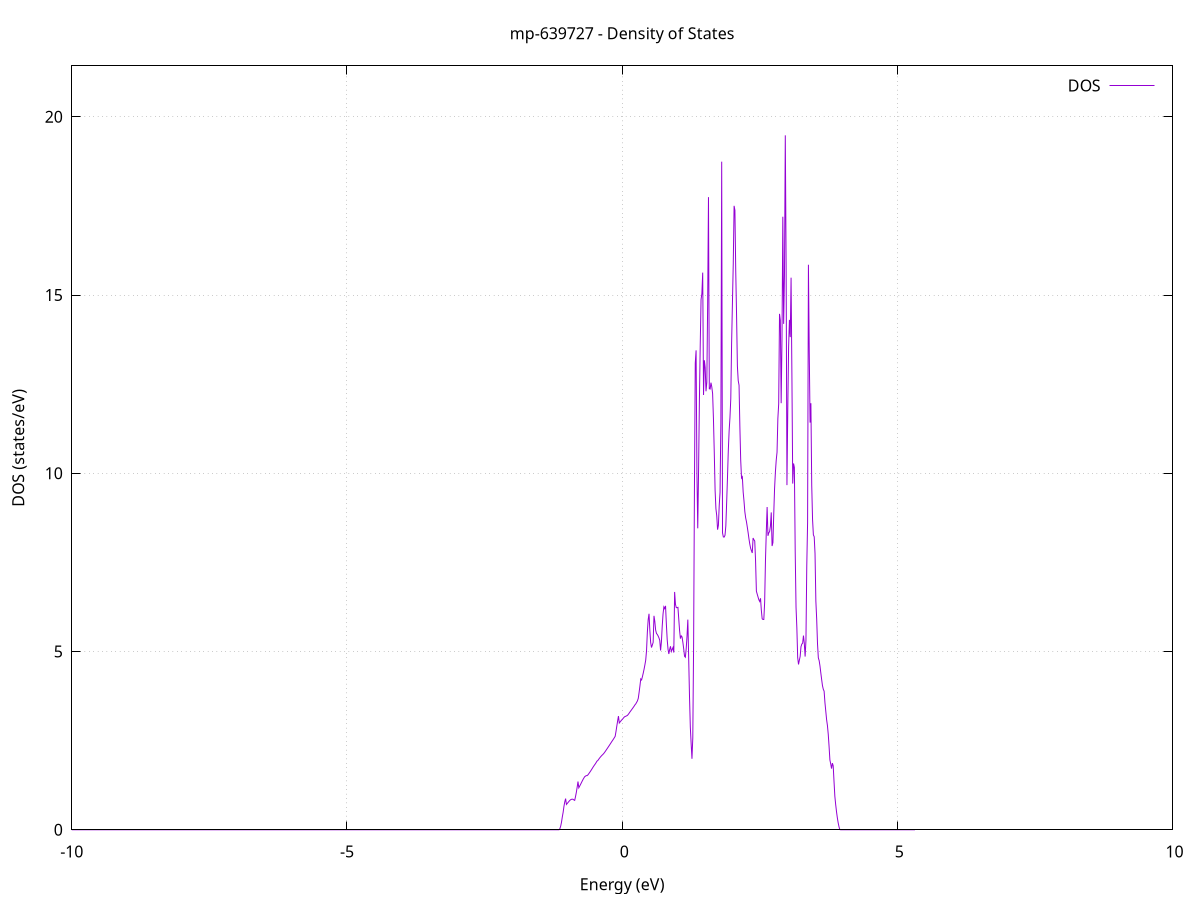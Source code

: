 set title 'mp-639727 - Density of States'
set xlabel 'Energy (eV)'
set ylabel 'DOS (states/eV)'
set grid
set xrange [-10:10]
set yrange [0:21.430]
set xzeroaxis lt -1
set terminal png size 800,600
set output 'mp-639727_dos_gnuplot.png'
plot '-' using 1:2 with lines title 'DOS'
-24.693800 0.000000
-24.678800 0.000000
-24.663800 0.000000
-24.648800 0.000000
-24.633800 0.000000
-24.618800 0.000000
-24.603800 0.000000
-24.588800 0.000000
-24.573800 0.000000
-24.558800 0.000000
-24.543700 0.000000
-24.528700 0.000000
-24.513700 0.000000
-24.498700 0.000000
-24.483700 0.000000
-24.468700 0.000000
-24.453700 0.000000
-24.438700 0.000000
-24.423700 0.000000
-24.408700 0.000000
-24.393700 0.000000
-24.378700 0.000000
-24.363700 0.000000
-24.348700 0.000000
-24.333600 0.000000
-24.318600 0.000000
-24.303600 0.000000
-24.288600 0.000000
-24.273600 0.000000
-24.258600 0.000000
-24.243600 0.000000
-24.228600 0.000000
-24.213600 0.000000
-24.198600 0.000000
-24.183600 0.000000
-24.168600 0.000000
-24.153600 0.000000
-24.138600 0.000000
-24.123500 0.000000
-24.108500 0.000000
-24.093500 0.000000
-24.078500 0.000000
-24.063500 0.000000
-24.048500 0.000000
-24.033500 0.000000
-24.018500 0.000000
-24.003500 0.000000
-23.988500 0.000000
-23.973500 0.000000
-23.958500 0.000000
-23.943500 0.000000
-23.928500 0.000000
-23.913400 0.000000
-23.898400 0.000000
-23.883400 0.000000
-23.868400 0.000000
-23.853400 0.000000
-23.838400 0.000000
-23.823400 0.000000
-23.808400 0.000000
-23.793400 0.000000
-23.778400 0.000000
-23.763400 0.000000
-23.748400 0.000000
-23.733400 0.000000
-23.718400 0.000000
-23.703300 0.000000
-23.688300 0.000000
-23.673300 0.000000
-23.658300 0.000000
-23.643300 0.000000
-23.628300 0.000000
-23.613300 0.000000
-23.598300 0.000000
-23.583300 0.000000
-23.568300 0.000000
-23.553300 0.000000
-23.538300 0.000000
-23.523300 0.000000
-23.508300 0.000000
-23.493200 0.000000
-23.478200 0.000000
-23.463200 0.000000
-23.448200 0.000000
-23.433200 0.000000
-23.418200 0.000000
-23.403200 0.000000
-23.388200 0.000000
-23.373200 0.000000
-23.358200 0.000000
-23.343200 0.000000
-23.328200 377.783600
-23.313200 0.000000
-23.298100 0.000000
-23.283100 0.000000
-23.268100 0.000000
-23.253100 0.000000
-23.238100 0.000000
-23.223100 0.000000
-23.208100 0.000000
-23.193100 0.000000
-23.178100 0.000000
-23.163100 0.000000
-23.148100 0.000000
-23.133100 0.000000
-23.118100 0.000000
-23.103100 0.000000
-23.088000 0.000000
-23.073000 0.000000
-23.058000 0.000000
-23.043000 0.000000
-23.028000 0.000000
-23.013000 0.000000
-22.998000 0.000000
-22.983000 0.000000
-22.968000 0.000000
-22.953000 0.000000
-22.938000 0.000000
-22.923000 0.000000
-22.908000 0.000000
-22.893000 0.000000
-22.877900 0.000000
-22.862900 0.000000
-22.847900 0.000000
-22.832900 0.000000
-22.817900 0.000000
-22.802900 0.000000
-22.787900 0.000000
-22.772900 0.000000
-22.757900 0.000000
-22.742900 0.000000
-22.727900 0.000000
-22.712900 0.000000
-22.697900 0.000000
-22.682900 0.000000
-22.667800 0.000000
-22.652800 0.000000
-22.637800 0.000000
-22.622800 0.000000
-22.607800 0.000000
-22.592800 0.000000
-22.577800 0.000000
-22.562800 0.000000
-22.547800 0.000000
-22.532800 0.000000
-22.517800 0.000000
-22.502800 0.000000
-22.487800 0.000000
-22.472800 0.000000
-22.457700 0.000000
-22.442700 0.000000
-22.427700 0.000000
-22.412700 0.000000
-22.397700 0.000000
-22.382700 0.000000
-22.367700 0.000000
-22.352700 0.000000
-22.337700 0.000000
-22.322700 0.000000
-22.307700 0.000000
-22.292700 0.000000
-22.277700 0.000000
-22.262700 0.000000
-22.247600 0.000000
-22.232600 0.000000
-22.217600 0.000000
-22.202600 0.000000
-22.187600 0.000000
-22.172600 0.000000
-22.157600 0.000000
-22.142600 0.000000
-22.127600 0.000000
-22.112600 0.000000
-22.097600 0.000000
-22.082600 0.000000
-22.067600 0.000000
-22.052500 0.000000
-22.037500 0.000000
-22.022500 0.000000
-22.007500 0.000000
-21.992500 0.000000
-21.977500 0.000000
-21.962500 0.000000
-21.947500 0.000000
-21.932500 0.000000
-21.917500 0.000000
-21.902500 0.000000
-21.887500 0.000000
-21.872500 0.000000
-21.857500 0.000000
-21.842400 0.000000
-21.827400 0.000000
-21.812400 0.000000
-21.797400 0.000000
-21.782400 0.000000
-21.767400 0.000000
-21.752400 0.000000
-21.737400 0.000000
-21.722400 0.000000
-21.707400 0.000000
-21.692400 0.000000
-21.677400 0.000000
-21.662400 0.000000
-21.647400 0.000000
-21.632300 0.000000
-21.617300 0.000000
-21.602300 0.000000
-21.587300 0.000000
-21.572300 0.000000
-21.557300 0.000000
-21.542300 0.000000
-21.527300 0.000000
-21.512300 0.000000
-21.497300 0.000000
-21.482300 0.000000
-21.467300 0.000000
-21.452300 0.000000
-21.437300 0.000000
-21.422200 0.000000
-21.407200 0.000000
-21.392200 0.000000
-21.377200 0.000000
-21.362200 0.000000
-21.347200 0.000000
-21.332200 0.000000
-21.317200 0.000000
-21.302200 0.000000
-21.287200 0.000000
-21.272200 0.000000
-21.257200 0.000000
-21.242200 0.000000
-21.227200 0.000000
-21.212100 0.000000
-21.197100 0.000000
-21.182100 0.000000
-21.167100 0.000000
-21.152100 0.000000
-21.137100 0.000000
-21.122100 0.000000
-21.107100 0.000000
-21.092100 0.000000
-21.077100 0.000000
-21.062100 0.000000
-21.047100 0.000000
-21.032100 0.000000
-21.017100 0.000000
-21.002000 0.000000
-20.987000 0.000000
-20.972000 0.000000
-20.957000 0.000000
-20.942000 0.000000
-20.927000 0.000000
-20.912000 0.000000
-20.897000 0.000000
-20.882000 0.000000
-20.867000 0.000000
-20.852000 0.000000
-20.837000 0.000000
-20.822000 0.000000
-20.806900 0.000000
-20.791900 0.000000
-20.776900 0.000000
-20.761900 0.000000
-20.746900 0.000000
-20.731900 0.000000
-20.716900 0.000000
-20.701900 0.000000
-20.686900 0.000000
-20.671900 0.000000
-20.656900 0.000000
-20.641900 0.000000
-20.626900 0.000000
-20.611900 0.000000
-20.596800 0.000000
-20.581800 0.000000
-20.566800 0.000000
-20.551800 0.000000
-20.536800 0.000000
-20.521800 0.000000
-20.506800 0.000000
-20.491800 0.000000
-20.476800 0.000000
-20.461800 0.000000
-20.446800 0.000000
-20.431800 0.000000
-20.416800 0.000000
-20.401800 0.000000
-20.386700 0.000000
-20.371700 0.000000
-20.356700 0.000000
-20.341700 0.000000
-20.326700 0.000000
-20.311700 0.000000
-20.296700 0.000000
-20.281700 0.000000
-20.266700 0.000000
-20.251700 0.000000
-20.236700 0.000000
-20.221700 0.000000
-20.206700 0.000000
-20.191700 0.000000
-20.176600 0.000000
-20.161600 0.000000
-20.146600 0.000000
-20.131600 0.000000
-20.116600 0.000000
-20.101600 0.000000
-20.086600 0.000000
-20.071600 0.000000
-20.056600 0.000000
-20.041600 0.000000
-20.026600 0.000000
-20.011600 0.000000
-19.996600 0.000000
-19.981600 0.000000
-19.966500 0.000000
-19.951500 0.000000
-19.936500 0.000000
-19.921500 0.000000
-19.906500 0.000000
-19.891500 0.000000
-19.876500 0.000000
-19.861500 0.000000
-19.846500 0.000000
-19.831500 0.000000
-19.816500 0.000000
-19.801500 0.000000
-19.786500 0.000000
-19.771400 0.000000
-19.756400 0.000000
-19.741400 0.000000
-19.726400 0.000000
-19.711400 0.000000
-19.696400 0.000000
-19.681400 0.000000
-19.666400 0.000000
-19.651400 0.000000
-19.636400 0.000000
-19.621400 0.000000
-19.606400 0.000000
-19.591400 0.000000
-19.576400 0.000000
-19.561300 0.000000
-19.546300 0.000000
-19.531300 0.000000
-19.516300 0.000000
-19.501300 0.000000
-19.486300 0.000000
-19.471300 0.000000
-19.456300 0.000000
-19.441300 0.000000
-19.426300 0.000000
-19.411300 0.000000
-19.396300 0.000000
-19.381300 0.000000
-19.366300 0.000000
-19.351200 0.000000
-19.336200 0.000000
-19.321200 0.000000
-19.306200 0.000000
-19.291200 0.000000
-19.276200 0.000000
-19.261200 0.000000
-19.246200 0.000000
-19.231200 0.000000
-19.216200 0.000000
-19.201200 0.000000
-19.186200 0.000000
-19.171200 0.000000
-19.156200 0.000000
-19.141100 0.000000
-19.126100 0.000000
-19.111100 0.000000
-19.096100 0.000000
-19.081100 0.000000
-19.066100 0.000000
-19.051100 0.000000
-19.036100 0.000000
-19.021100 0.000000
-19.006100 0.000000
-18.991100 0.000000
-18.976100 0.000000
-18.961100 0.000000
-18.946100 0.000000
-18.931000 0.000000
-18.916000 0.000000
-18.901000 0.000000
-18.886000 0.000000
-18.871000 0.000000
-18.856000 0.000000
-18.841000 0.000000
-18.826000 0.000000
-18.811000 0.000000
-18.796000 0.000000
-18.781000 0.000000
-18.766000 0.000000
-18.751000 0.000000
-18.736000 0.000000
-18.720900 0.000000
-18.705900 0.000000
-18.690900 0.000000
-18.675900 0.000000
-18.660900 0.000000
-18.645900 0.000000
-18.630900 0.000000
-18.615900 0.000000
-18.600900 0.000000
-18.585900 0.000000
-18.570900 0.000000
-18.555900 0.000000
-18.540900 0.000000
-18.525800 0.000000
-18.510800 0.000000
-18.495800 0.000000
-18.480800 0.000000
-18.465800 0.000000
-18.450800 0.000000
-18.435800 0.000000
-18.420800 0.000000
-18.405800 0.000000
-18.390800 0.000000
-18.375800 0.000000
-18.360800 0.000000
-18.345800 0.000000
-18.330800 0.000000
-18.315700 0.000000
-18.300700 0.000000
-18.285700 0.000000
-18.270700 0.000000
-18.255700 0.000000
-18.240700 0.000000
-18.225700 0.000000
-18.210700 0.000000
-18.195700 0.000000
-18.180700 0.000000
-18.165700 0.000000
-18.150700 0.000000
-18.135700 0.000000
-18.120700 0.000000
-18.105600 0.000000
-18.090600 0.000000
-18.075600 0.000000
-18.060600 0.000000
-18.045600 0.000000
-18.030600 0.000000
-18.015600 0.000000
-18.000600 0.000000
-17.985600 0.000000
-17.970600 0.000000
-17.955600 0.000000
-17.940600 0.000000
-17.925600 0.000000
-17.910600 0.000000
-17.895500 0.000000
-17.880500 0.000000
-17.865500 0.000000
-17.850500 0.000000
-17.835500 0.000000
-17.820500 0.000000
-17.805500 0.000000
-17.790500 0.000000
-17.775500 0.000000
-17.760500 0.000000
-17.745500 0.000000
-17.730500 0.000000
-17.715500 0.000000
-17.700500 0.000000
-17.685400 0.000000
-17.670400 0.000000
-17.655400 0.000000
-17.640400 0.000000
-17.625400 0.000000
-17.610400 0.000000
-17.595400 0.000000
-17.580400 0.000000
-17.565400 0.000000
-17.550400 0.000000
-17.535400 0.000000
-17.520400 0.000000
-17.505400 0.000000
-17.490400 0.000000
-17.475300 0.000000
-17.460300 0.000000
-17.445300 0.000000
-17.430300 0.000000
-17.415300 0.000000
-17.400300 0.000000
-17.385300 0.000000
-17.370300 0.000000
-17.355300 0.000000
-17.340300 0.000000
-17.325300 0.000000
-17.310300 0.000000
-17.295300 0.000000
-17.280200 0.000000
-17.265200 0.000000
-17.250200 0.000000
-17.235200 0.000000
-17.220200 0.000000
-17.205200 0.000000
-17.190200 0.000000
-17.175200 0.000000
-17.160200 0.000000
-17.145200 0.000000
-17.130200 0.000000
-17.115200 0.000000
-17.100200 0.000000
-17.085200 0.000000
-17.070100 0.000000
-17.055100 0.000000
-17.040100 0.000000
-17.025100 0.000000
-17.010100 0.000000
-16.995100 0.000000
-16.980100 0.000000
-16.965100 0.000000
-16.950100 0.000000
-16.935100 0.000000
-16.920100 0.000000
-16.905100 0.000000
-16.890100 0.000000
-16.875100 0.000000
-16.860000 0.000000
-16.845000 0.000000
-16.830000 0.000000
-16.815000 0.000000
-16.800000 0.000000
-16.785000 0.000000
-16.770000 0.000000
-16.755000 0.000000
-16.740000 0.000000
-16.725000 0.000000
-16.710000 0.000000
-16.695000 0.000000
-16.680000 0.000000
-16.665000 0.000000
-16.649900 0.000000
-16.634900 0.000000
-16.619900 0.000000
-16.604900 0.000000
-16.589900 0.000000
-16.574900 0.000000
-16.559900 0.000000
-16.544900 0.000000
-16.529900 0.000000
-16.514900 0.000000
-16.499900 0.000000
-16.484900 0.000000
-16.469900 0.000000
-16.454900 0.000000
-16.439800 0.000000
-16.424800 0.000000
-16.409800 0.000000
-16.394800 0.000000
-16.379800 0.000000
-16.364800 0.000000
-16.349800 0.000000
-16.334800 0.000000
-16.319800 0.000000
-16.304800 0.000000
-16.289800 0.000000
-16.274800 0.000000
-16.259800 0.000000
-16.244800 0.000000
-16.229700 0.000000
-16.214700 0.000000
-16.199700 0.000000
-16.184700 0.000000
-16.169700 0.000000
-16.154700 0.000000
-16.139700 0.000000
-16.124700 0.000000
-16.109700 0.000000
-16.094700 0.000000
-16.079700 0.000000
-16.064700 0.000000
-16.049700 0.000000
-16.034600 0.000000
-16.019600 0.000000
-16.004600 0.000000
-15.989600 0.000000
-15.974600 0.000000
-15.959600 0.000000
-15.944600 0.000000
-15.929600 0.000000
-15.914600 0.000000
-15.899600 0.000000
-15.884600 0.000000
-15.869600 0.000000
-15.854600 0.000000
-15.839600 0.000000
-15.824500 0.000000
-15.809500 0.000000
-15.794500 0.000000
-15.779500 0.000000
-15.764500 0.000000
-15.749500 0.000000
-15.734500 0.000000
-15.719500 0.000000
-15.704500 0.000000
-15.689500 0.000000
-15.674500 0.000000
-15.659500 0.000000
-15.644500 0.000000
-15.629500 0.000000
-15.614400 0.000000
-15.599400 0.000000
-15.584400 0.000000
-15.569400 0.000000
-15.554400 0.000000
-15.539400 0.000000
-15.524400 0.000000
-15.509400 0.000000
-15.494400 0.000000
-15.479400 0.000000
-15.464400 0.000000
-15.449400 0.000000
-15.434400 0.000000
-15.419400 0.000000
-15.404300 0.000000
-15.389300 0.000000
-15.374300 0.000000
-15.359300 0.000000
-15.344300 0.000000
-15.329300 0.000000
-15.314300 0.000000
-15.299300 0.000000
-15.284300 0.000000
-15.269300 0.000000
-15.254300 0.000000
-15.239300 0.000000
-15.224300 0.000000
-15.209300 0.000000
-15.194200 0.000000
-15.179200 0.000000
-15.164200 0.000000
-15.149200 0.000000
-15.134200 0.000000
-15.119200 0.000000
-15.104200 0.000000
-15.089200 0.000000
-15.074200 0.000000
-15.059200 0.000000
-15.044200 0.000000
-15.029200 0.000000
-15.014200 0.000000
-14.999200 0.000000
-14.984100 0.000000
-14.969100 0.000000
-14.954100 0.000000
-14.939100 0.000000
-14.924100 0.000000
-14.909100 0.000000
-14.894100 0.000000
-14.879100 0.000000
-14.864100 0.000000
-14.849100 0.000000
-14.834100 0.000000
-14.819100 0.000000
-14.804100 0.000000
-14.789000 0.000000
-14.774000 0.000000
-14.759000 0.000000
-14.744000 0.000000
-14.729000 0.000000
-14.714000 0.000000
-14.699000 0.000000
-14.684000 0.000000
-14.669000 0.000000
-14.654000 0.000000
-14.639000 0.000000
-14.624000 0.000000
-14.609000 0.000000
-14.594000 0.000000
-14.578900 0.000000
-14.563900 0.000000
-14.548900 0.000000
-14.533900 0.000000
-14.518900 0.000000
-14.503900 0.000000
-14.488900 0.000000
-14.473900 0.000000
-14.458900 0.000000
-14.443900 0.000000
-14.428900 0.000000
-14.413900 0.000000
-14.398900 0.000000
-14.383900 0.000000
-14.368800 0.000000
-14.353800 0.000000
-14.338800 0.000000
-14.323800 0.000000
-14.308800 0.000000
-14.293800 0.000000
-14.278800 0.000000
-14.263800 0.000000
-14.248800 0.000000
-14.233800 0.000000
-14.218800 0.000000
-14.203800 0.000000
-14.188800 0.000000
-14.173800 0.000000
-14.158700 0.000000
-14.143700 0.000000
-14.128700 0.000000
-14.113700 0.000000
-14.098700 0.000000
-14.083700 0.000000
-14.068700 0.000000
-14.053700 0.000000
-14.038700 0.000000
-14.023700 0.000000
-14.008700 0.000000
-13.993700 0.000000
-13.978700 0.000000
-13.963700 0.000000
-13.948600 0.000000
-13.933600 0.000000
-13.918600 0.000000
-13.903600 0.000000
-13.888600 0.000000
-13.873600 0.000000
-13.858600 0.000000
-13.843600 0.000000
-13.828600 0.000000
-13.813600 0.000000
-13.798600 0.000000
-13.783600 0.000000
-13.768600 0.000000
-13.753600 0.000000
-13.738500 0.000000
-13.723500 0.000000
-13.708500 0.000000
-13.693500 0.000000
-13.678500 0.000000
-13.663500 0.000000
-13.648500 0.000000
-13.633500 0.000000
-13.618500 0.000000
-13.603500 0.000000
-13.588500 0.000000
-13.573500 0.000000
-13.558500 0.000000
-13.543400 0.000000
-13.528400 0.000000
-13.513400 0.000000
-13.498400 0.000000
-13.483400 0.000000
-13.468400 0.000000
-13.453400 0.000000
-13.438400 0.000000
-13.423400 0.000000
-13.408400 0.000000
-13.393400 0.000000
-13.378400 0.000000
-13.363400 0.000000
-13.348400 0.000000
-13.333300 0.000000
-13.318300 0.000000
-13.303300 0.000000
-13.288300 0.000000
-13.273300 0.000000
-13.258300 0.000000
-13.243300 0.000000
-13.228300 0.000000
-13.213300 0.000000
-13.198300 0.000000
-13.183300 0.000000
-13.168300 0.000000
-13.153300 0.000000
-13.138300 0.000000
-13.123200 0.000000
-13.108200 0.000000
-13.093200 0.000000
-13.078200 0.000000
-13.063200 0.000000
-13.048200 0.000000
-13.033200 0.000000
-13.018200 0.000000
-13.003200 0.000000
-12.988200 0.000000
-12.973200 0.000000
-12.958200 0.000000
-12.943200 0.000000
-12.928200 0.000000
-12.913100 0.000000
-12.898100 0.000000
-12.883100 0.000000
-12.868100 0.000000
-12.853100 0.000000
-12.838100 0.000000
-12.823100 0.000000
-12.808100 0.000000
-12.793100 0.000000
-12.778100 0.000000
-12.763100 0.000000
-12.748100 0.000000
-12.733100 0.000000
-12.718100 0.000000
-12.703000 0.000000
-12.688000 0.000000
-12.673000 0.000000
-12.658000 0.000000
-12.643000 0.000000
-12.628000 0.000000
-12.613000 0.000000
-12.598000 0.000000
-12.583000 0.000000
-12.568000 0.000000
-12.553000 0.000000
-12.538000 0.000000
-12.523000 0.000000
-12.508000 0.000000
-12.492900 0.000000
-12.477900 0.000000
-12.462900 0.000000
-12.447900 0.000000
-12.432900 0.000000
-12.417900 0.000000
-12.402900 0.000000
-12.387900 0.000000
-12.372900 0.000000
-12.357900 0.000000
-12.342900 0.000000
-12.327900 0.000000
-12.312900 0.000000
-12.297800 0.000000
-12.282800 0.000000
-12.267800 0.000000
-12.252800 0.000000
-12.237800 0.000000
-12.222800 0.000000
-12.207800 0.000000
-12.192800 0.000000
-12.177800 0.000000
-12.162800 0.000000
-12.147800 0.000000
-12.132800 0.000000
-12.117800 0.000000
-12.102800 0.000000
-12.087700 0.000000
-12.072700 0.000000
-12.057700 0.000000
-12.042700 0.000000
-12.027700 0.000000
-12.012700 0.000000
-11.997700 0.000000
-11.982700 0.000000
-11.967700 0.000000
-11.952700 0.000000
-11.937700 0.000000
-11.922700 0.000000
-11.907700 0.000000
-11.892700 0.000000
-11.877600 0.000000
-11.862600 0.000000
-11.847600 0.000000
-11.832600 0.000000
-11.817600 0.000000
-11.802600 0.000000
-11.787600 0.000000
-11.772600 0.000000
-11.757600 0.000000
-11.742600 0.000000
-11.727600 0.000000
-11.712600 0.000000
-11.697600 0.000000
-11.682600 0.000000
-11.667500 0.000000
-11.652500 0.000000
-11.637500 0.000000
-11.622500 0.000000
-11.607500 0.000000
-11.592500 0.000000
-11.577500 0.000000
-11.562500 0.000000
-11.547500 0.000000
-11.532500 0.000000
-11.517500 0.000000
-11.502500 0.000000
-11.487500 0.000000
-11.472500 0.000000
-11.457400 0.000000
-11.442400 0.000000
-11.427400 0.000000
-11.412400 0.000000
-11.397400 0.000000
-11.382400 0.000000
-11.367400 0.000000
-11.352400 0.000000
-11.337400 0.000000
-11.322400 0.000000
-11.307400 0.000000
-11.292400 0.000000
-11.277400 0.000000
-11.262400 0.000000
-11.247300 0.000000
-11.232300 0.000000
-11.217300 0.000000
-11.202300 0.000000
-11.187300 0.000000
-11.172300 0.000000
-11.157300 0.000000
-11.142300 0.000000
-11.127300 0.000000
-11.112300 0.000000
-11.097300 0.000000
-11.082300 0.000000
-11.067300 0.000000
-11.052200 0.000000
-11.037200 0.000000
-11.022200 0.000000
-11.007200 0.000000
-10.992200 0.000000
-10.977200 0.000000
-10.962200 0.000000
-10.947200 0.000000
-10.932200 0.000000
-10.917200 0.000000
-10.902200 0.000000
-10.887200 0.000000
-10.872200 0.000000
-10.857200 0.000000
-10.842100 0.000000
-10.827100 0.000000
-10.812100 0.000000
-10.797100 0.000000
-10.782100 0.000000
-10.767100 0.000000
-10.752100 0.000000
-10.737100 0.000000
-10.722100 0.000000
-10.707100 0.000000
-10.692100 0.000000
-10.677100 0.000000
-10.662100 0.000000
-10.647100 0.000000
-10.632000 0.000000
-10.617000 0.000000
-10.602000 0.000000
-10.587000 0.000000
-10.572000 0.000000
-10.557000 0.000000
-10.542000 0.000000
-10.527000 0.000000
-10.512000 0.000000
-10.497000 0.000000
-10.482000 0.000000
-10.467000 0.000000
-10.452000 0.000000
-10.437000 0.000000
-10.421900 0.000000
-10.406900 0.000000
-10.391900 0.000000
-10.376900 0.000000
-10.361900 0.000000
-10.346900 0.000000
-10.331900 0.000000
-10.316900 0.000000
-10.301900 0.000000
-10.286900 0.000000
-10.271900 0.000000
-10.256900 0.000000
-10.241900 0.000000
-10.226900 0.000000
-10.211800 0.000000
-10.196800 86.282300
-10.181800 222.016400
-10.166800 139.093400
-10.151800 94.801900
-10.136800 143.992300
-10.121800 253.746800
-10.106800 307.133400
-10.091800 414.714600
-10.076800 99.581300
-10.061800 0.000000
-10.046800 0.000000
-10.031800 0.000000
-10.016800 0.000000
-10.001700 0.000000
-9.986700 0.000000
-9.971700 0.000000
-9.956700 0.000000
-9.941700 0.000000
-9.926700 0.000000
-9.911700 0.000000
-9.896700 0.000000
-9.881700 0.000000
-9.866700 0.000000
-9.851700 0.000000
-9.836700 0.000000
-9.821700 0.000000
-9.806600 0.000000
-9.791600 0.000000
-9.776600 0.000000
-9.761600 0.000000
-9.746600 0.000000
-9.731600 0.000000
-9.716600 0.000000
-9.701600 0.000000
-9.686600 0.000000
-9.671600 0.000000
-9.656600 0.000000
-9.641600 0.000000
-9.626600 0.000000
-9.611600 0.000000
-9.596500 0.000000
-9.581500 0.000000
-9.566500 0.000000
-9.551500 0.000000
-9.536500 0.000000
-9.521500 0.000000
-9.506500 0.000000
-9.491500 0.000000
-9.476500 0.000000
-9.461500 0.000000
-9.446500 0.000000
-9.431500 0.000000
-9.416500 0.000000
-9.401500 0.000000
-9.386400 0.000000
-9.371400 0.000000
-9.356400 0.000000
-9.341400 0.000000
-9.326400 0.000000
-9.311400 0.000000
-9.296400 0.000000
-9.281400 0.000000
-9.266400 0.000000
-9.251400 0.000000
-9.236400 0.000000
-9.221400 0.000000
-9.206400 0.000000
-9.191400 0.000000
-9.176300 0.000000
-9.161300 0.000000
-9.146300 0.000000
-9.131300 0.000000
-9.116300 0.000000
-9.101300 0.000000
-9.086300 0.000000
-9.071300 0.000000
-9.056300 0.000000
-9.041300 0.000000
-9.026300 0.000000
-9.011300 0.000000
-8.996300 0.000000
-8.981300 0.000000
-8.966200 0.000000
-8.951200 0.000000
-8.936200 0.000000
-8.921200 0.000000
-8.906200 0.000000
-8.891200 0.000000
-8.876200 0.000000
-8.861200 0.000000
-8.846200 0.000000
-8.831200 0.000000
-8.816200 0.000000
-8.801200 0.000000
-8.786200 0.000000
-8.771200 0.000000
-8.756100 0.000000
-8.741100 0.000000
-8.726100 0.000000
-8.711100 0.000000
-8.696100 0.000000
-8.681100 0.000000
-8.666100 0.000000
-8.651100 0.000000
-8.636100 0.000000
-8.621100 0.000000
-8.606100 0.000000
-8.591100 0.000000
-8.576100 0.000000
-8.561000 0.000000
-8.546000 0.000000
-8.531000 0.000000
-8.516000 0.000000
-8.501000 0.000000
-8.486000 0.000000
-8.471000 0.000000
-8.456000 0.000000
-8.441000 0.000000
-8.426000 0.000000
-8.411000 0.000000
-8.396000 0.000000
-8.381000 0.000000
-8.366000 0.000000
-8.350900 0.000000
-8.335900 0.000000
-8.320900 0.000000
-8.305900 0.000000
-8.290900 0.000000
-8.275900 0.000000
-8.260900 0.000000
-8.245900 0.000000
-8.230900 0.000000
-8.215900 0.000000
-8.200900 0.000000
-8.185900 0.000000
-8.170900 0.000000
-8.155900 0.000000
-8.140800 0.000000
-8.125800 0.000000
-8.110800 0.000000
-8.095800 0.000000
-8.080800 0.000000
-8.065800 0.000000
-8.050800 0.000000
-8.035800 0.000000
-8.020800 0.000000
-8.005800 0.000000
-7.990800 0.000000
-7.975800 0.000000
-7.960800 0.000000
-7.945800 0.000000
-7.930700 0.000000
-7.915700 0.000000
-7.900700 0.000000
-7.885700 0.000000
-7.870700 0.000000
-7.855700 0.000000
-7.840700 0.000000
-7.825700 0.000000
-7.810700 0.000000
-7.795700 0.000000
-7.780700 0.000000
-7.765700 0.000000
-7.750700 0.000000
-7.735700 0.000000
-7.720600 0.000000
-7.705600 0.000000
-7.690600 0.000000
-7.675600 0.000000
-7.660600 0.000000
-7.645600 0.000000
-7.630600 0.000000
-7.615600 0.000000
-7.600600 0.000000
-7.585600 0.000000
-7.570600 0.000000
-7.555600 0.000000
-7.540600 0.000000
-7.525600 0.000000
-7.510500 0.000000
-7.495500 0.000000
-7.480500 0.000000
-7.465500 0.000000
-7.450500 0.000000
-7.435500 0.000000
-7.420500 0.000000
-7.405500 0.000000
-7.390500 0.000000
-7.375500 0.000000
-7.360500 0.000000
-7.345500 0.000000
-7.330500 0.000000
-7.315400 0.000000
-7.300400 0.000000
-7.285400 0.000000
-7.270400 0.000000
-7.255400 0.000000
-7.240400 0.000000
-7.225400 0.000000
-7.210400 0.000000
-7.195400 0.000000
-7.180400 0.000000
-7.165400 0.000000
-7.150400 0.000000
-7.135400 0.000000
-7.120400 0.000000
-7.105300 0.000000
-7.090300 0.000000
-7.075300 0.000000
-7.060300 0.000000
-7.045300 0.000000
-7.030300 0.000000
-7.015300 0.000000
-7.000300 0.000000
-6.985300 0.000000
-6.970300 0.000000
-6.955300 0.000000
-6.940300 0.000000
-6.925300 0.000000
-6.910300 0.000000
-6.895200 0.000000
-6.880200 0.000000
-6.865200 0.000000
-6.850200 0.000000
-6.835200 0.000000
-6.820200 0.000000
-6.805200 0.000000
-6.790200 0.000000
-6.775200 0.000000
-6.760200 0.000000
-6.745200 0.000000
-6.730200 0.000000
-6.715200 0.000000
-6.700200 0.000000
-6.685100 0.000000
-6.670100 0.000000
-6.655100 0.000000
-6.640100 0.000000
-6.625100 0.000000
-6.610100 0.000000
-6.595100 0.000000
-6.580100 0.000000
-6.565100 0.000000
-6.550100 0.000000
-6.535100 0.000000
-6.520100 0.000000
-6.505100 0.000000
-6.490100 0.000000
-6.475000 0.000000
-6.460000 0.000000
-6.445000 0.000000
-6.430000 0.000000
-6.415000 0.000000
-6.400000 0.000000
-6.385000 0.000000
-6.370000 0.000000
-6.355000 0.000000
-6.340000 0.000000
-6.325000 0.000000
-6.310000 0.000000
-6.295000 0.000000
-6.280000 0.000000
-6.264900 0.000000
-6.249900 0.000000
-6.234900 0.000000
-6.219900 0.000000
-6.204900 0.000000
-6.189900 0.000000
-6.174900 0.000000
-6.159900 0.000000
-6.144900 0.000000
-6.129900 0.000000
-6.114900 0.000000
-6.099900 0.000000
-6.084900 0.000000
-6.069800 0.000000
-6.054800 0.000000
-6.039800 0.000000
-6.024800 0.000000
-6.009800 0.000000
-5.994800 0.000000
-5.979800 0.000000
-5.964800 0.000000
-5.949800 0.000000
-5.934800 0.000000
-5.919800 0.000000
-5.904800 0.000000
-5.889800 0.000000
-5.874800 0.000000
-5.859700 0.000000
-5.844700 0.000000
-5.829700 0.000000
-5.814700 0.000000
-5.799700 0.000000
-5.784700 0.000000
-5.769700 0.000000
-5.754700 0.000000
-5.739700 0.000000
-5.724700 0.000000
-5.709700 0.000000
-5.694700 0.000000
-5.679700 0.000000
-5.664700 0.000000
-5.649600 0.000000
-5.634600 0.000000
-5.619600 0.000000
-5.604600 0.000000
-5.589600 0.000000
-5.574600 0.000000
-5.559600 0.000000
-5.544600 0.000000
-5.529600 0.000000
-5.514600 0.000000
-5.499600 0.000000
-5.484600 0.000000
-5.469600 0.000000
-5.454600 0.000000
-5.439500 0.000000
-5.424500 0.000000
-5.409500 0.000000
-5.394500 0.000000
-5.379500 0.000000
-5.364500 0.000000
-5.349500 0.000000
-5.334500 0.000000
-5.319500 0.000000
-5.304500 0.000000
-5.289500 0.000000
-5.274500 0.000000
-5.259500 0.000000
-5.244500 0.000000
-5.229400 0.000000
-5.214400 0.000000
-5.199400 0.000000
-5.184400 0.000000
-5.169400 0.000000
-5.154400 0.000000
-5.139400 0.000000
-5.124400 0.000000
-5.109400 0.000000
-5.094400 0.000000
-5.079400 0.000000
-5.064400 0.000000
-5.049400 0.000000
-5.034400 0.000000
-5.019300 0.000000
-5.004300 0.000000
-4.989300 0.000000
-4.974300 0.000000
-4.959300 0.000000
-4.944300 0.000000
-4.929300 0.000000
-4.914300 0.000000
-4.899300 0.000000
-4.884300 0.000000
-4.869300 0.000000
-4.854300 0.000000
-4.839300 0.000000
-4.824200 0.000000
-4.809200 0.000000
-4.794200 0.000000
-4.779200 0.000000
-4.764200 0.000000
-4.749200 0.000000
-4.734200 0.000000
-4.719200 0.000000
-4.704200 0.000000
-4.689200 0.000000
-4.674200 0.000000
-4.659200 0.000000
-4.644200 0.000000
-4.629200 0.000000
-4.614100 0.000000
-4.599100 0.000000
-4.584100 0.000000
-4.569100 0.000000
-4.554100 0.000000
-4.539100 0.000000
-4.524100 0.000000
-4.509100 0.000000
-4.494100 0.000000
-4.479100 0.000000
-4.464100 0.000000
-4.449100 0.000000
-4.434100 0.000000
-4.419100 0.000000
-4.404000 0.000000
-4.389000 0.000000
-4.374000 0.000000
-4.359000 0.000000
-4.344000 0.000000
-4.329000 0.000000
-4.314000 0.000000
-4.299000 0.000000
-4.284000 0.000000
-4.269000 0.000000
-4.254000 0.000000
-4.239000 0.000000
-4.224000 0.000000
-4.209000 0.000000
-4.193900 0.000000
-4.178900 0.000000
-4.163900 0.000000
-4.148900 0.000000
-4.133900 0.000000
-4.118900 0.000000
-4.103900 0.000000
-4.088900 0.000000
-4.073900 0.000000
-4.058900 0.000000
-4.043900 0.000000
-4.028900 0.000000
-4.013900 0.000000
-3.998900 0.000000
-3.983800 0.000000
-3.968800 0.000000
-3.953800 0.000000
-3.938800 0.000000
-3.923800 0.000000
-3.908800 0.000000
-3.893800 0.000000
-3.878800 0.000000
-3.863800 0.000000
-3.848800 0.000000
-3.833800 0.000000
-3.818800 0.000000
-3.803800 0.000000
-3.788800 0.000000
-3.773700 0.000000
-3.758700 0.000000
-3.743700 0.000000
-3.728700 0.000000
-3.713700 0.000000
-3.698700 0.000000
-3.683700 0.000000
-3.668700 0.000000
-3.653700 0.000000
-3.638700 0.000000
-3.623700 0.000000
-3.608700 0.000000
-3.593700 0.000000
-3.578600 0.000000
-3.563600 0.000000
-3.548600 0.000000
-3.533600 0.000000
-3.518600 0.000000
-3.503600 0.000000
-3.488600 0.000000
-3.473600 0.000000
-3.458600 0.000000
-3.443600 0.000000
-3.428600 0.000000
-3.413600 0.000000
-3.398600 0.000000
-3.383600 0.000000
-3.368500 0.000000
-3.353500 0.000000
-3.338500 0.000000
-3.323500 0.000000
-3.308500 0.000000
-3.293500 0.000000
-3.278500 0.000000
-3.263500 0.000000
-3.248500 0.000000
-3.233500 0.000000
-3.218500 0.000000
-3.203500 0.000000
-3.188500 0.000000
-3.173500 0.000000
-3.158400 0.000000
-3.143400 0.000000
-3.128400 0.000000
-3.113400 0.000000
-3.098400 0.000000
-3.083400 0.000000
-3.068400 0.000000
-3.053400 0.000000
-3.038400 0.000000
-3.023400 0.000000
-3.008400 0.000000
-2.993400 0.000000
-2.978400 0.000000
-2.963400 0.000000
-2.948300 0.000000
-2.933300 0.000000
-2.918300 0.000000
-2.903300 0.000000
-2.888300 0.000000
-2.873300 0.000000
-2.858300 0.000000
-2.843300 0.000000
-2.828300 0.000000
-2.813300 0.000000
-2.798300 0.000000
-2.783300 0.000000
-2.768300 0.000000
-2.753300 0.000000
-2.738200 0.000000
-2.723200 0.000000
-2.708200 0.000000
-2.693200 0.000000
-2.678200 0.000000
-2.663200 0.000000
-2.648200 0.000000
-2.633200 0.000000
-2.618200 0.000000
-2.603200 0.000000
-2.588200 0.000000
-2.573200 0.000000
-2.558200 0.000000
-2.543200 0.000000
-2.528100 0.000000
-2.513100 0.000000
-2.498100 0.000000
-2.483100 0.000000
-2.468100 0.000000
-2.453100 0.000000
-2.438100 0.000000
-2.423100 0.000000
-2.408100 0.000000
-2.393100 0.000000
-2.378100 0.000000
-2.363100 0.000000
-2.348100 0.000000
-2.333000 0.000000
-2.318000 0.000000
-2.303000 0.000000
-2.288000 0.000000
-2.273000 0.000000
-2.258000 0.000000
-2.243000 0.000000
-2.228000 0.000000
-2.213000 0.000000
-2.198000 0.000000
-2.183000 0.000000
-2.168000 0.000000
-2.153000 0.000000
-2.138000 0.000000
-2.122900 0.000000
-2.107900 0.000000
-2.092900 0.000000
-2.077900 0.000000
-2.062900 0.000000
-2.047900 0.000000
-2.032900 0.000000
-2.017900 0.000000
-2.002900 0.000000
-1.987900 0.000000
-1.972900 0.000000
-1.957900 0.000000
-1.942900 0.000000
-1.927900 0.000000
-1.912800 0.000000
-1.897800 0.000000
-1.882800 0.000000
-1.867800 0.000000
-1.852800 0.000000
-1.837800 0.000000
-1.822800 0.000000
-1.807800 0.000000
-1.792800 0.000000
-1.777800 0.000000
-1.762800 0.000000
-1.747800 0.000000
-1.732800 0.000000
-1.717800 0.000000
-1.702700 0.000000
-1.687700 0.000000
-1.672700 0.000000
-1.657700 0.000000
-1.642700 0.000000
-1.627700 0.000000
-1.612700 0.000000
-1.597700 0.000000
-1.582700 0.000000
-1.567700 0.000000
-1.552700 0.000000
-1.537700 0.000000
-1.522700 0.000000
-1.507700 0.000000
-1.492600 0.000000
-1.477600 0.000000
-1.462600 0.000000
-1.447600 0.000000
-1.432600 0.000000
-1.417600 0.000000
-1.402600 0.000000
-1.387600 0.000000
-1.372600 0.000000
-1.357600 0.000000
-1.342600 0.000000
-1.327600 0.000000
-1.312600 0.000000
-1.297600 0.000000
-1.282500 0.000000
-1.267500 0.000000
-1.252500 0.000000
-1.237500 0.000000
-1.222500 0.000000
-1.207500 0.000000
-1.192500 0.000000
-1.177500 0.000000
-1.162500 0.000000
-1.147500 0.000500
-1.132500 0.027700
-1.117500 0.096300
-1.102500 0.206200
-1.087400 0.357500
-1.072400 0.487900
-1.057400 0.655600
-1.042400 0.784300
-1.027400 0.874300
-1.012400 0.711000
-0.997400 0.738800
-0.982400 0.766600
-0.967400 0.794300
-0.952400 0.821200
-0.937400 0.841300
-0.922400 0.853600
-0.907400 0.858100
-0.892400 0.855100
-0.877300 0.836700
-0.862300 0.824900
-0.847300 0.929400
-0.832300 1.049800
-0.817300 1.193800
-0.802300 1.352400
-0.787300 1.178400
-0.772300 1.222700
-0.757300 1.267900
-0.742300 1.314100
-0.727300 1.361300
-0.712300 1.406800
-0.697300 1.446500
-0.682300 1.485700
-0.667200 1.503900
-0.652200 1.519700
-0.637200 1.519700
-0.622200 1.539200
-0.607200 1.571200
-0.592200 1.603700
-0.577200 1.637600
-0.562200 1.673000
-0.547200 1.709700
-0.532200 1.748100
-0.517200 1.783700
-0.502200 1.817400
-0.487200 1.849400
-0.472200 1.886500
-0.457100 1.926100
-0.442100 1.942300
-0.427100 1.975400
-0.412100 2.007100
-0.397100 2.036400
-0.382100 2.063500
-0.367100 2.088600
-0.352100 2.110000
-0.337100 2.135500
-0.322100 2.163900
-0.307100 2.196800
-0.292100 2.231000
-0.277100 2.265300
-0.262100 2.299900
-0.247000 2.334600
-0.232000 2.369700
-0.217000 2.405000
-0.202000 2.440800
-0.187000 2.477200
-0.172000 2.510400
-0.157000 2.545800
-0.142000 2.582800
-0.127000 2.621100
-0.112000 2.754900
-0.097000 2.908600
-0.082000 3.053200
-0.067000 3.188800
-0.052000 2.995500
-0.036900 3.025600
-0.021900 3.054400
-0.006900 3.081900
0.008100 3.106200
0.023100 3.134100
0.038100 3.161700
0.053100 3.177600
0.068100 3.186300
0.083100 3.197400
0.098100 3.211800
0.113100 3.241400
0.128100 3.273400
0.143100 3.307800
0.158200 3.338900
0.173200 3.371100
0.188200 3.403200
0.203200 3.435300
0.218200 3.468800
0.233200 3.505600
0.248200 3.533100
0.263200 3.574800
0.278200 3.616900
0.293200 3.689000
0.308200 3.854600
0.323200 4.035100
0.338200 4.231200
0.353200 4.203800
0.368300 4.294700
0.383300 4.395000
0.398300 4.503900
0.413300 4.626100
0.428300 4.759500
0.443300 5.030200
0.458300 5.550200
0.473300 5.897600
0.488300 6.059800
0.503300 5.590700
0.518300 5.252600
0.533300 5.112600
0.548300 5.182500
0.563300 5.255600
0.578400 6.001800
0.593400 5.847200
0.608400 5.604100
0.623400 5.510100
0.638400 5.479600
0.653400 5.437800
0.668400 5.384500
0.683400 5.314200
0.698400 5.028900
0.713400 5.272200
0.728400 5.715000
0.743400 6.057500
0.758400 6.253300
0.773400 6.205500
0.788500 6.281400
0.803500 5.772600
0.818500 5.335400
0.833500 5.066500
0.848500 4.931900
0.863500 5.059800
0.878500 5.147600
0.893500 5.001900
0.908500 5.058300
0.923500 5.114000
0.938500 4.972100
0.953500 6.671700
0.968500 6.327400
0.983500 6.232200
0.998600 6.230500
1.013600 6.239700
1.028600 5.913800
1.043600 5.590600
1.058600 5.362900
1.073600 5.439200
1.088600 5.409600
1.103600 5.256600
1.118600 5.075100
1.133600 4.868400
1.148600 4.840800
1.163600 5.071400
1.178600 5.427300
1.193600 5.894800
1.208700 4.832400
1.223700 3.759300
1.238700 2.882000
1.253700 2.416300
1.268700 1.992200
1.283700 2.577600
1.298700 5.217100
1.313700 9.606200
1.328700 13.091500
1.343700 13.449900
1.358700 10.001700
1.373700 8.456100
1.388700 10.081400
1.403800 12.030100
1.418800 13.589900
1.433800 14.876900
1.448800 15.042200
1.463800 15.630400
1.478800 12.196900
1.493800 13.172300
1.508800 12.965200
1.523800 12.301900
1.538800 12.554200
1.553800 14.772900
1.568800 17.747500
1.583800 12.372400
1.598800 12.364200
1.613900 12.543300
1.628900 12.423600
1.643900 12.234900
1.658900 11.531900
1.673900 10.592400
1.688900 9.530700
1.703900 9.008700
1.718900 8.811000
1.733900 8.419000
1.748900 8.539900
1.763900 9.095100
1.778900 9.468300
1.793900 11.405700
1.808900 18.742800
1.824000 8.328200
1.839000 8.214900
1.854000 8.211600
1.869000 8.263200
1.884000 8.523800
1.899000 9.182900
1.914000 9.880700
1.929000 10.640200
1.944000 11.189700
1.959000 11.563100
1.974000 12.093900
1.989000 13.652900
2.004000 14.780600
2.019000 15.882200
2.034100 17.503400
2.049100 17.377700
2.064100 15.672500
2.079100 14.435300
2.094100 13.008200
2.109100 12.600500
2.124100 12.470600
2.139100 11.308800
2.154100 10.374000
2.169100 9.866700
2.184100 9.901400
2.199100 9.473500
2.214100 9.222300
2.229100 8.926700
2.244200 8.751100
2.259200 8.639200
2.274200 8.489100
2.289200 8.334200
2.304200 8.163600
2.319200 8.014900
2.334200 7.899700
2.349200 7.829200
2.364200 7.765300
2.379200 8.184900
2.394200 8.137100
2.409200 8.100600
2.424200 7.550500
2.439200 6.693700
2.454300 6.610200
2.469300 6.529800
2.484300 6.451600
2.499300 6.405400
2.514300 6.494200
2.529300 6.156500
2.544300 5.919300
2.559300 5.899000
2.574300 5.900900
2.589300 6.379700
2.604300 7.561100
2.619300 8.361900
2.634300 9.054700
2.649400 8.246900
2.664400 8.329000
2.679400 8.365800
2.694400 8.519300
2.709400 8.902300
2.724400 7.960200
2.739400 8.053800
2.754400 8.844000
2.769400 9.563800
2.784400 10.028500
2.799400 10.364600
2.814400 10.591400
2.829400 11.535800
2.844400 11.944400
2.859500 14.473100
2.874500 14.290700
2.889500 11.967100
2.904500 13.770800
2.919500 17.196900
2.934500 14.193100
2.949500 15.542400
2.964500 19.481700
2.979500 15.824000
2.994500 9.668000
3.009500 11.775300
3.024500 13.537600
3.039500 14.303500
3.054500 13.820300
3.069600 15.489100
3.084600 12.737900
3.099600 9.711400
3.114600 10.276200
3.129600 10.164000
3.144600 7.802900
3.159600 6.241600
3.174600 5.659500
3.189600 4.830700
3.204600 4.638300
3.219600 4.756100
3.234600 4.865200
3.249600 5.134300
3.264600 5.209000
3.279700 5.234300
3.294700 5.447800
3.309700 5.230000
3.324700 4.859700
3.339700 5.311300
3.354700 7.397000
3.369700 8.622900
3.384700 15.851100
3.399700 13.420100
3.414700 11.423500
3.429700 11.965800
3.444700 9.669300
3.459700 8.704900
3.474700 8.273200
3.489800 8.219800
3.504800 7.745200
3.519800 6.416100
3.534800 5.912100
3.549800 5.218200
3.564800 4.824800
3.579800 4.744600
3.594800 4.594200
3.609800 4.401100
3.624800 4.217900
3.639800 4.044700
3.654800 3.942400
3.669800 3.887900
3.684900 3.567400
3.699900 3.330000
3.714900 3.090600
3.729900 2.925500
3.744900 2.679300
3.759900 2.338000
3.774900 1.959400
3.789900 1.847300
3.804900 1.716100
3.819900 1.870300
3.834900 1.795400
3.849900 1.351700
3.864900 0.937000
3.879900 0.707600
3.895000 0.507800
3.910000 0.337800
3.925000 0.197400
3.940000 0.086800
3.955000 0.005900
3.970000 0.000000
3.985000 0.000000
4.000000 0.000000
4.015000 0.000000
4.030000 0.000000
4.045000 0.000000
4.060000 0.000000
4.075000 0.000000
4.090000 0.000000
4.105100 0.000000
4.120100 0.000000
4.135100 0.000000
4.150100 0.000000
4.165100 0.000000
4.180100 0.000000
4.195100 0.000000
4.210100 0.000000
4.225100 0.000000
4.240100 0.000000
4.255100 0.000000
4.270100 0.000000
4.285100 0.000000
4.300100 0.000000
4.315200 0.000000
4.330200 0.000000
4.345200 0.000000
4.360200 0.000000
4.375200 0.000000
4.390200 0.000000
4.405200 0.000000
4.420200 0.000000
4.435200 0.000000
4.450200 0.000000
4.465200 0.000000
4.480200 0.000000
4.495200 0.000000
4.510200 0.000000
4.525300 0.000000
4.540300 0.000000
4.555300 0.000000
4.570300 0.000000
4.585300 0.000000
4.600300 0.000000
4.615300 0.000000
4.630300 0.000000
4.645300 0.000000
4.660300 0.000000
4.675300 0.000000
4.690300 0.000000
4.705300 0.000000
4.720300 0.000000
4.735400 0.000000
4.750400 0.000000
4.765400 0.000000
4.780400 0.000000
4.795400 0.000000
4.810400 0.000000
4.825400 0.000000
4.840400 0.000000
4.855400 0.000000
4.870400 0.000000
4.885400 0.000000
4.900400 0.000000
4.915400 0.000000
4.930500 0.000000
4.945500 0.000000
4.960500 0.000000
4.975500 0.000000
4.990500 0.000000
5.005500 0.000000
5.020500 0.000000
5.035500 0.000000
5.050500 0.000000
5.065500 0.000000
5.080500 0.000000
5.095500 0.000000
5.110500 0.000000
5.125500 0.000000
5.140600 0.000000
5.155600 0.000000
5.170600 0.000000
5.185600 0.000000
5.200600 0.000000
5.215600 0.000000
5.230600 0.000000
5.245600 0.000000
5.260600 0.000000
5.275600 0.000000
5.290600 0.000000
5.305600 0.000000
5.320600 0.000000
e
